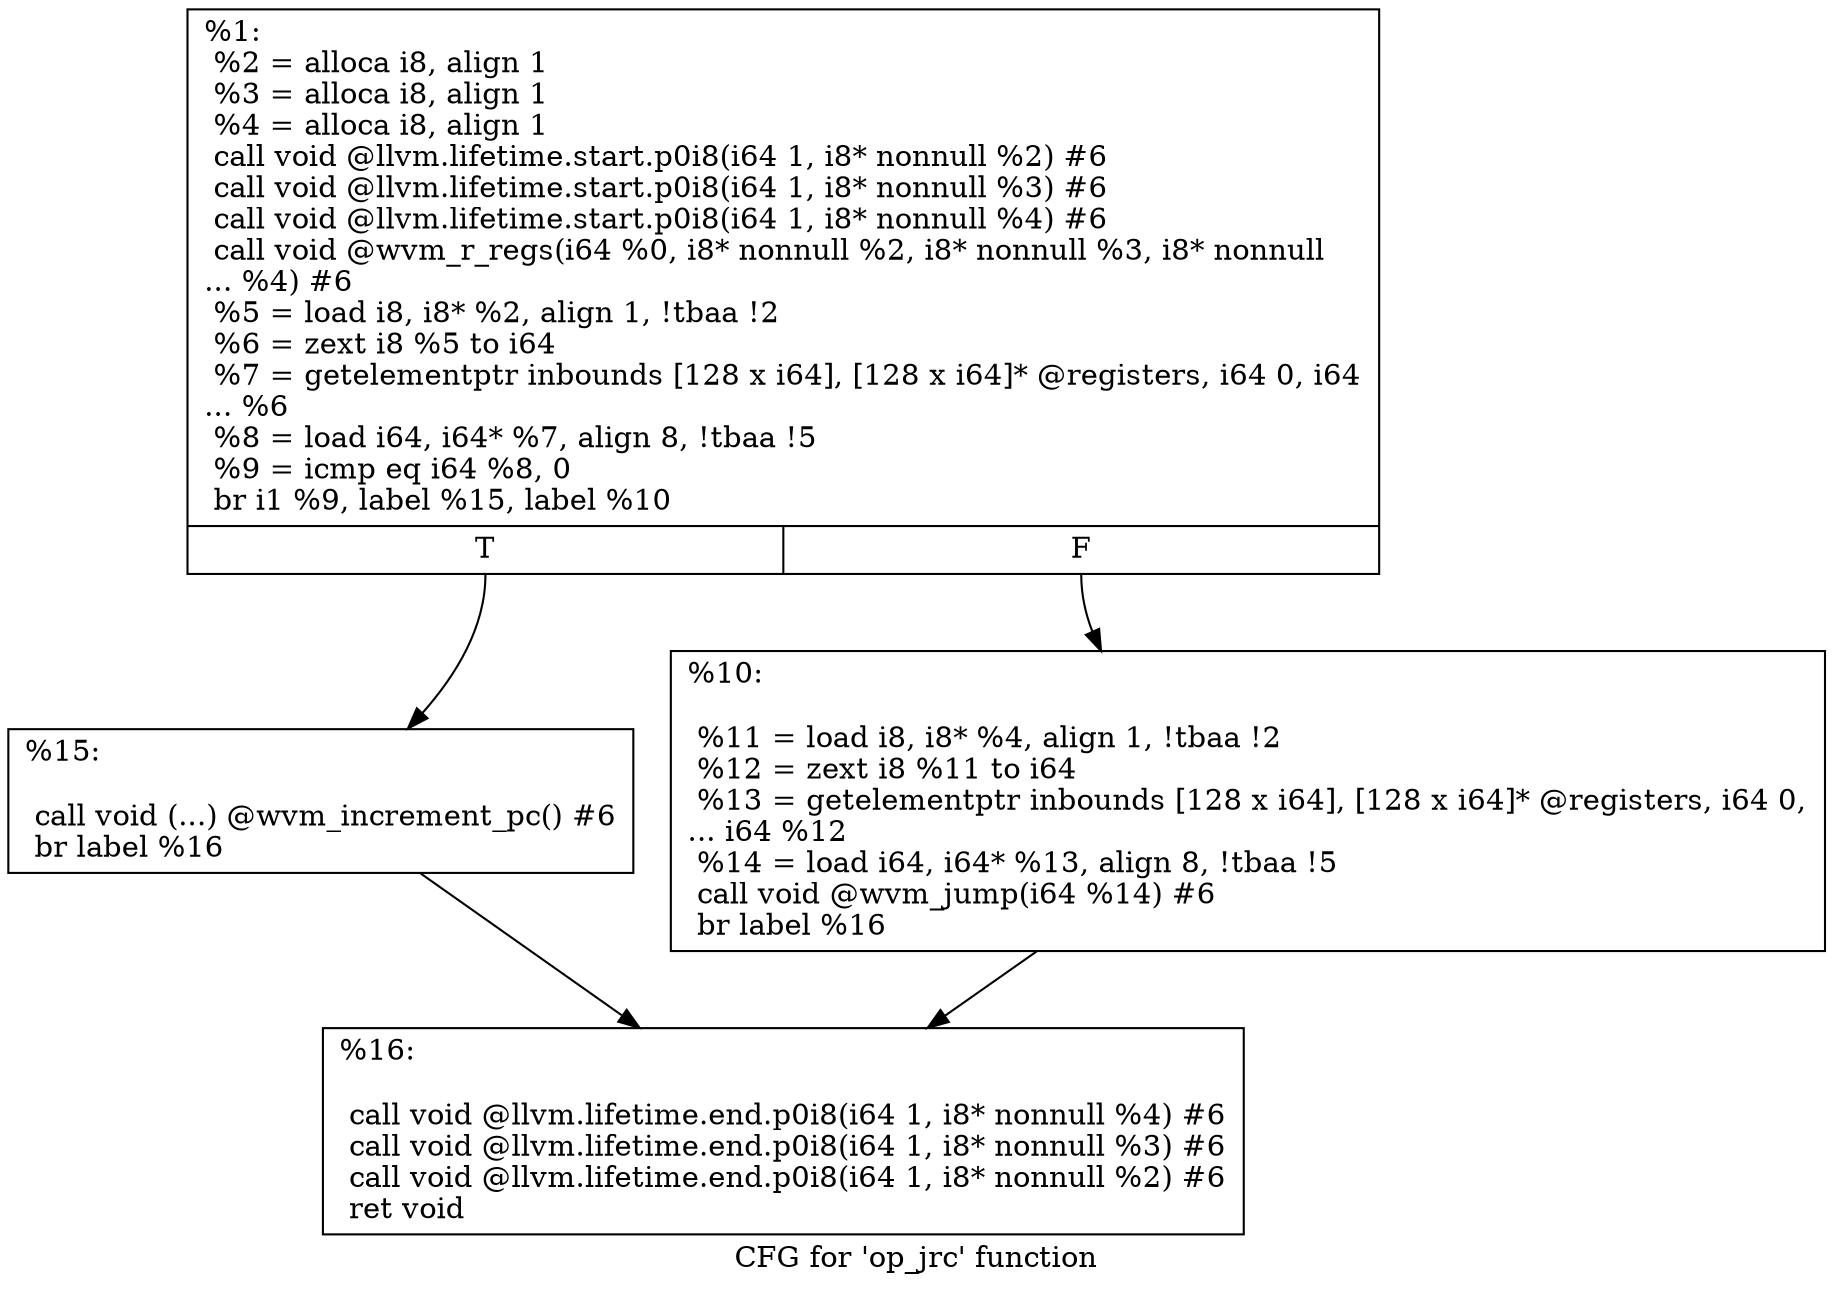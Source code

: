digraph "CFG for 'op_jrc' function" {
	label="CFG for 'op_jrc' function";

	Node0x7f8ef0c12f30 [shape=record,label="{%1:\l  %2 = alloca i8, align 1\l  %3 = alloca i8, align 1\l  %4 = alloca i8, align 1\l  call void @llvm.lifetime.start.p0i8(i64 1, i8* nonnull %2) #6\l  call void @llvm.lifetime.start.p0i8(i64 1, i8* nonnull %3) #6\l  call void @llvm.lifetime.start.p0i8(i64 1, i8* nonnull %4) #6\l  call void @wvm_r_regs(i64 %0, i8* nonnull %2, i8* nonnull %3, i8* nonnull\l... %4) #6\l  %5 = load i8, i8* %2, align 1, !tbaa !2\l  %6 = zext i8 %5 to i64\l  %7 = getelementptr inbounds [128 x i64], [128 x i64]* @registers, i64 0, i64\l... %6\l  %8 = load i64, i64* %7, align 8, !tbaa !5\l  %9 = icmp eq i64 %8, 0\l  br i1 %9, label %15, label %10\l|{<s0>T|<s1>F}}"];
	Node0x7f8ef0c12f30:s0 -> Node0x7f8ef0c130d0;
	Node0x7f8ef0c12f30:s1 -> Node0x7f8ef0c13770;
	Node0x7f8ef0c13770 [shape=record,label="{%10:\l\l  %11 = load i8, i8* %4, align 1, !tbaa !2\l  %12 = zext i8 %11 to i64\l  %13 = getelementptr inbounds [128 x i64], [128 x i64]* @registers, i64 0,\l... i64 %12\l  %14 = load i64, i64* %13, align 8, !tbaa !5\l  call void @wvm_jump(i64 %14) #6\l  br label %16\l}"];
	Node0x7f8ef0c13770 -> Node0x7f8ef0c13a90;
	Node0x7f8ef0c130d0 [shape=record,label="{%15:\l\l  call void (...) @wvm_increment_pc() #6\l  br label %16\l}"];
	Node0x7f8ef0c130d0 -> Node0x7f8ef0c13a90;
	Node0x7f8ef0c13a90 [shape=record,label="{%16:\l\l  call void @llvm.lifetime.end.p0i8(i64 1, i8* nonnull %4) #6\l  call void @llvm.lifetime.end.p0i8(i64 1, i8* nonnull %3) #6\l  call void @llvm.lifetime.end.p0i8(i64 1, i8* nonnull %2) #6\l  ret void\l}"];
}
